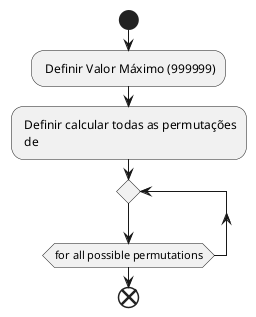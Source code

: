 @startuml Initial Scheduling Algorithm

start

- Definir Valor Máximo (999999)

- Definir calcular todas as permutações\n de 

repeat
    
repeat while (for all possible permutations)

end

@enduml